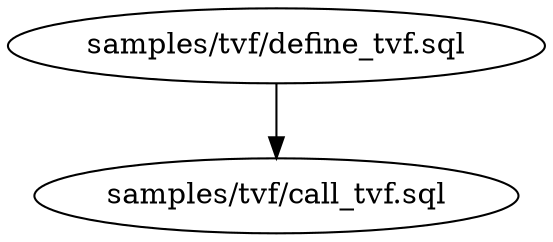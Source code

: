 digraph G {
0 [label="samples/tvf/call_tvf.sql", shape="", type=query];
1 [label="samples/tvf/define_tvf.sql", shape="", type=query];
1->0 ;
}
